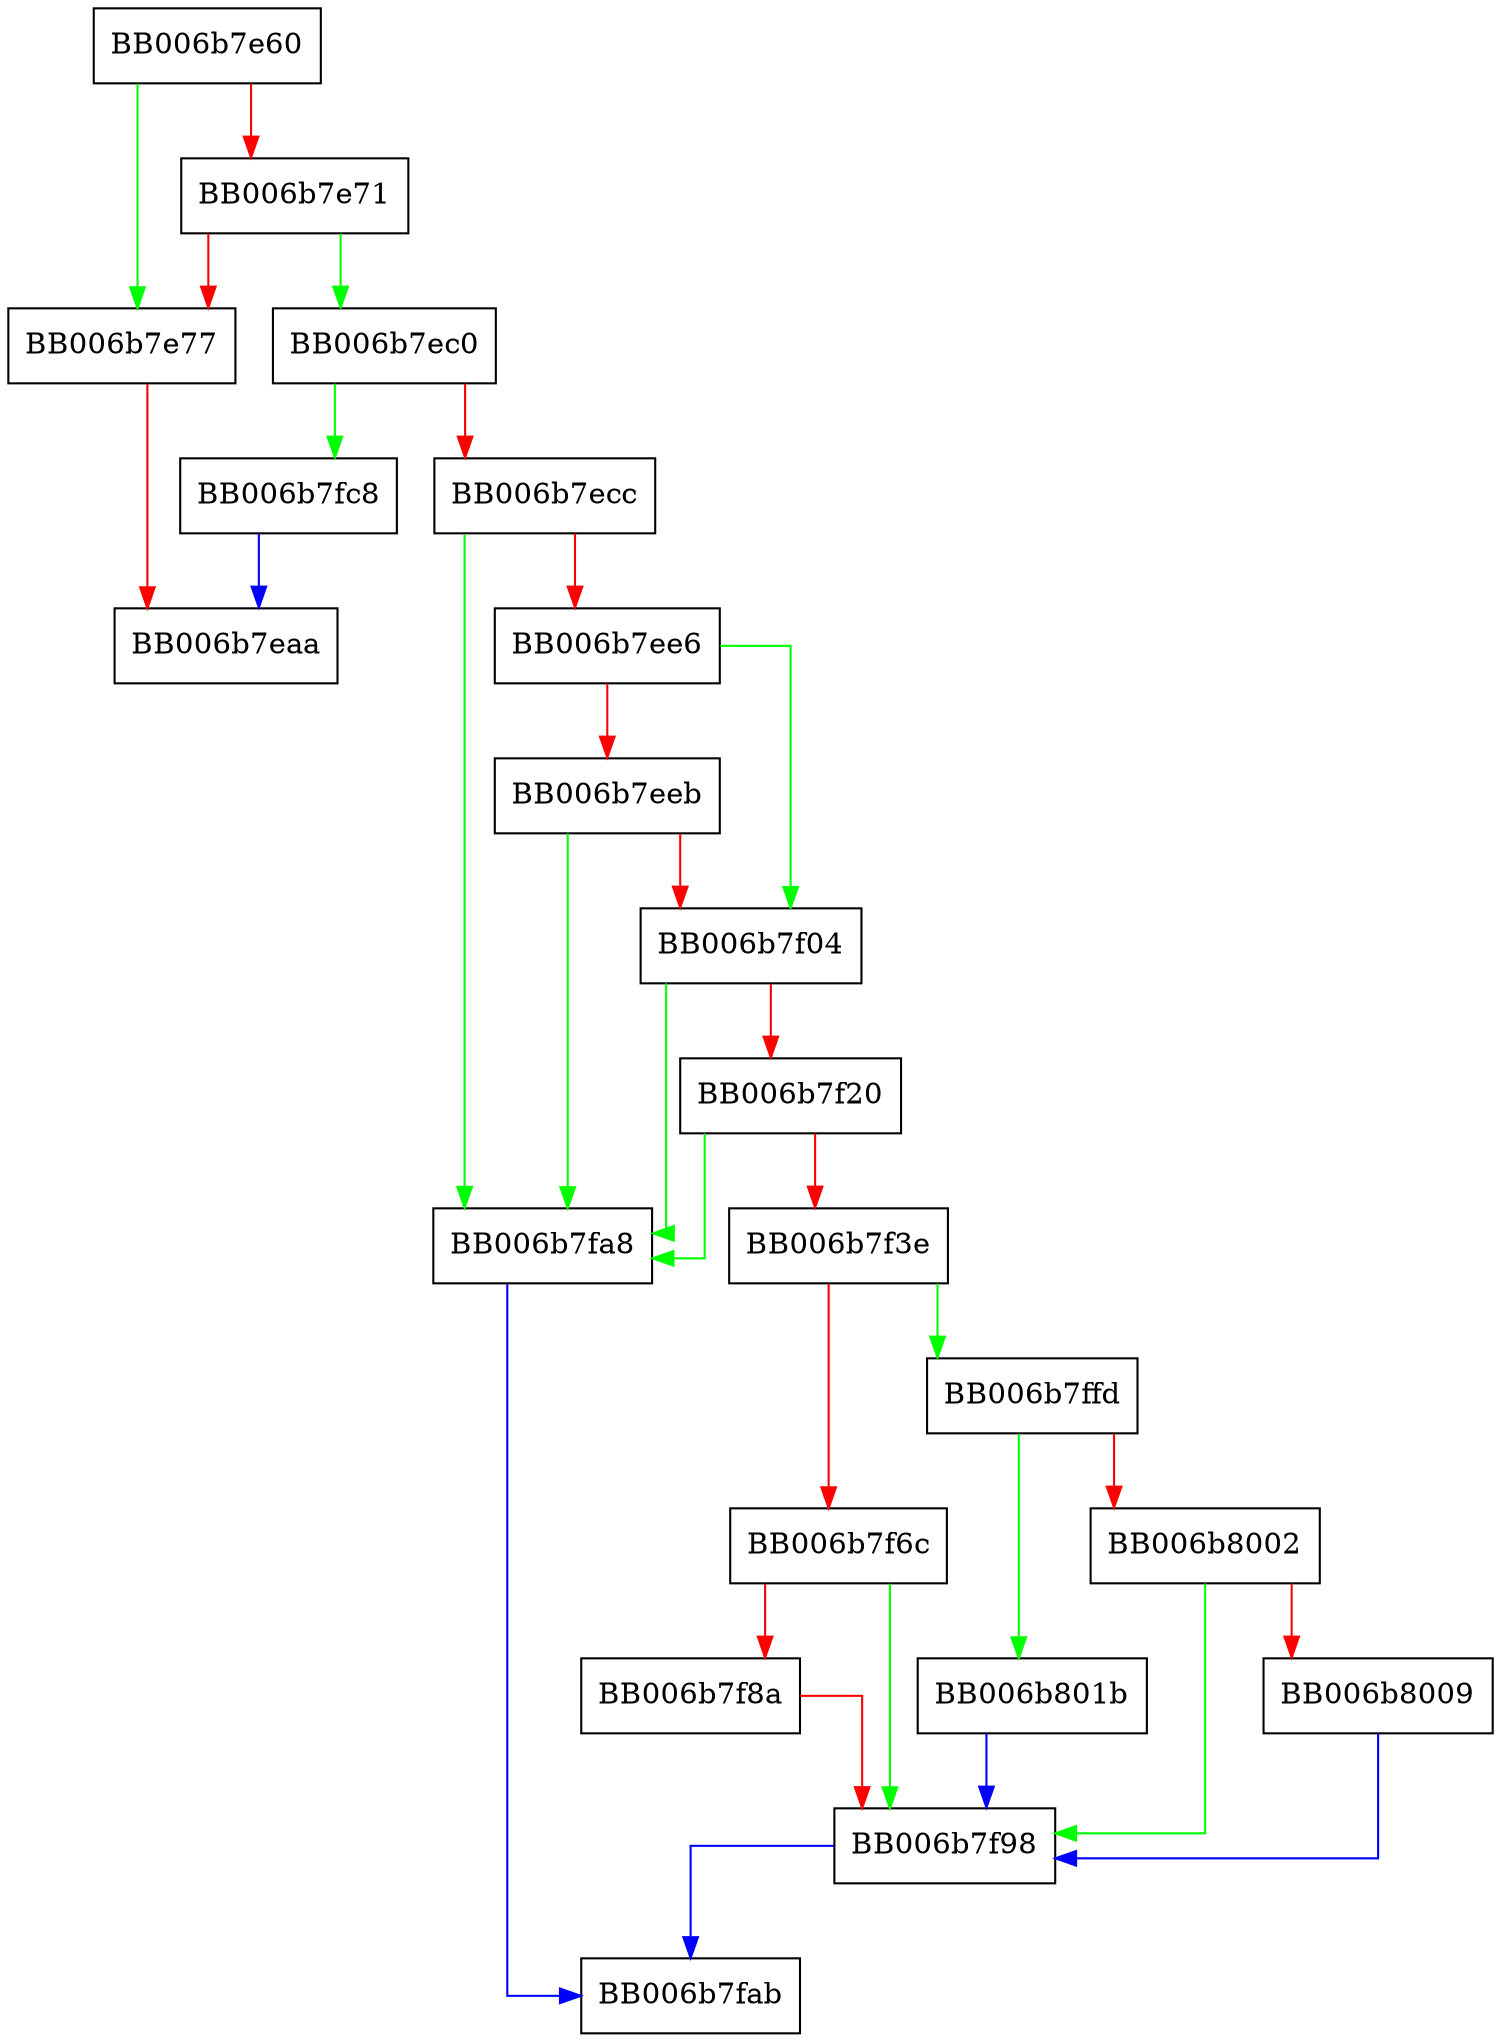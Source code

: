digraph ec_to_EncryptedPrivateKeyInfo_der_encode {
  node [shape="box"];
  graph [splines=ortho];
  BB006b7e60 -> BB006b7e77 [color="green"];
  BB006b7e60 -> BB006b7e71 [color="red"];
  BB006b7e71 -> BB006b7ec0 [color="green"];
  BB006b7e71 -> BB006b7e77 [color="red"];
  BB006b7e77 -> BB006b7eaa [color="red"];
  BB006b7ec0 -> BB006b7fc8 [color="green"];
  BB006b7ec0 -> BB006b7ecc [color="red"];
  BB006b7ecc -> BB006b7fa8 [color="green"];
  BB006b7ecc -> BB006b7ee6 [color="red"];
  BB006b7ee6 -> BB006b7f04 [color="green"];
  BB006b7ee6 -> BB006b7eeb [color="red"];
  BB006b7eeb -> BB006b7fa8 [color="green"];
  BB006b7eeb -> BB006b7f04 [color="red"];
  BB006b7f04 -> BB006b7fa8 [color="green"];
  BB006b7f04 -> BB006b7f20 [color="red"];
  BB006b7f20 -> BB006b7fa8 [color="green"];
  BB006b7f20 -> BB006b7f3e [color="red"];
  BB006b7f3e -> BB006b7ffd [color="green"];
  BB006b7f3e -> BB006b7f6c [color="red"];
  BB006b7f6c -> BB006b7f98 [color="green"];
  BB006b7f6c -> BB006b7f8a [color="red"];
  BB006b7f8a -> BB006b7f98 [color="red"];
  BB006b7f98 -> BB006b7fab [color="blue"];
  BB006b7fa8 -> BB006b7fab [color="blue"];
  BB006b7fc8 -> BB006b7eaa [color="blue"];
  BB006b7ffd -> BB006b801b [color="green"];
  BB006b7ffd -> BB006b8002 [color="red"];
  BB006b8002 -> BB006b7f98 [color="green"];
  BB006b8002 -> BB006b8009 [color="red"];
  BB006b8009 -> BB006b7f98 [color="blue"];
  BB006b801b -> BB006b7f98 [color="blue"];
}